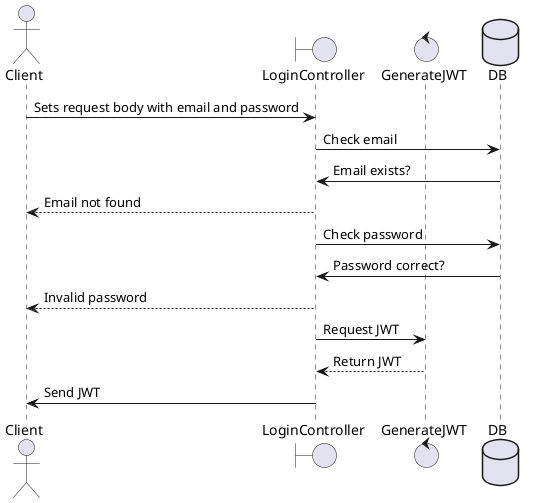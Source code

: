 @startuml login

actor Client
boundary LoginController
control GenerateJWT
database DB

Client -> LoginController : Sets request body with email and password
LoginController -> DB : Check email
DB -> LoginController : Email exists?
LoginController --> Client : Email not found
LoginController -> DB : Check password
DB -> LoginController : Password correct?
LoginController --> Client : Invalid password

LoginController -> GenerateJWT : Request JWT
GenerateJWT --> LoginController : Return JWT
LoginController -> Client : Send JWT

@enduml
